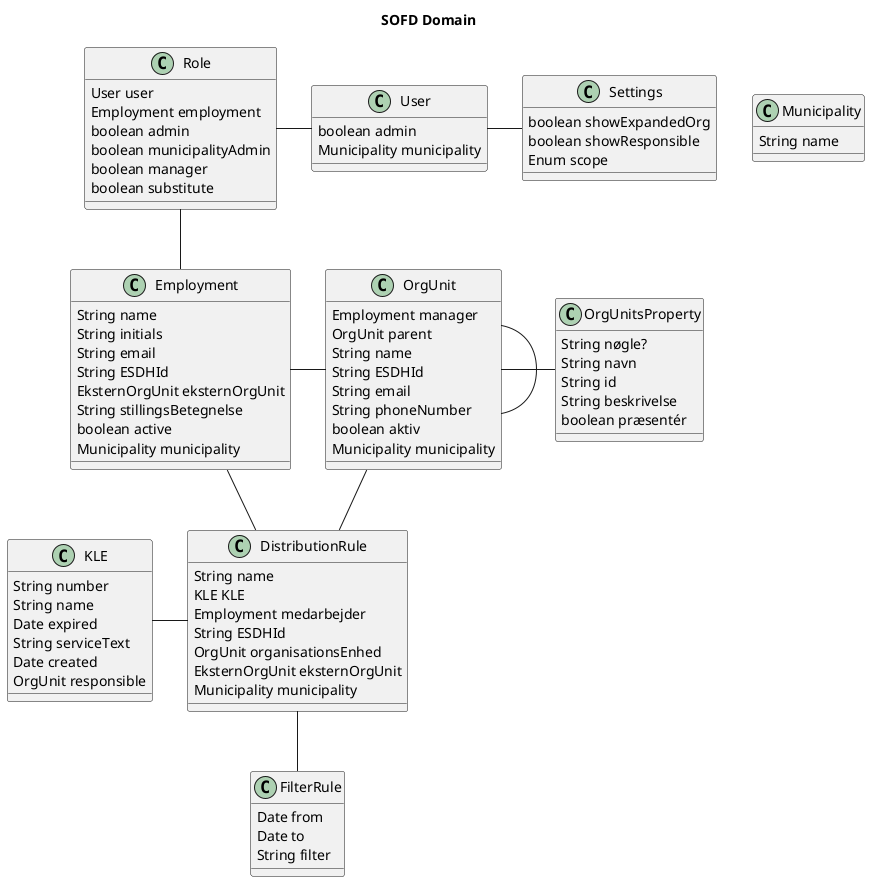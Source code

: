 @startuml
title SOFD Domain

class User {
  boolean admin
  Municipality municipality
}

class Role {
  User user
  Employment employment
  boolean admin
  boolean municipalityAdmin
  boolean manager
  boolean substitute
}

class Municipality {
  String name
}

class FilterRule {
  Date from
  Date to
  String filter
}

class KLE {
  String number
  String name
  Date expired
  String serviceText
  Date created
  OrgUnit responsible
}

class OrgUnitsProperty {
  String nøgle?
  String navn
  String id
  String beskrivelse
  boolean præsentér
}

class DistributionRule {
  String name
  KLE KLE
  Employment medarbejder
  String ESDHId
  OrgUnit organisationsEnhed
  EksternOrgUnit eksternOrgUnit
  Municipality municipality
}

class Employment {
  String name
  String initials
  String email
  String ESDHId
  EksternOrgUnit eksternOrgUnit
  String stillingsBetegnelse
  boolean active
  Municipality municipality
}

class OrgUnit {
  Employment manager
  OrgUnit parent
  String name
  String ESDHId
  String email
  String phoneNumber
  boolean aktiv
  Municipality municipality
}

class Settings {
  boolean showExpandedOrg
  boolean showResponsible
  Enum scope
}


Role -- Employment
Role - User
User - Settings
OrgUnit - OrgUnit
OrgUnit - OrgUnitsProperty
OrgUnit -- DistributionRule
Employment -- DistributionRule
KLE - DistributionRule
Employment - OrgUnit
DistributionRule -- FilterRule

@enduml
